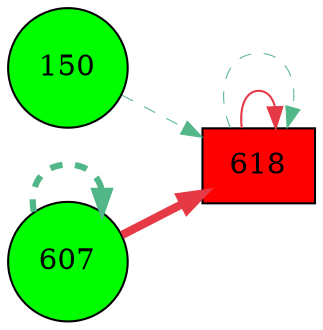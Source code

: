 digraph G{
rankdir=LR;
618 [style=filled, shape=box, fillcolor="#fe0000", label="618"];
150 [style=filled, shape=circle, fillcolor="#00fe00", label="150"];
607 [style=filled, shape=circle, fillcolor="#00fe00", label="607"];
607 -> 618 [color="#e63946",penwidth=4.00];
618 -> 618 [color="#e63946",penwidth=1.00];
618 -> 618 [color="#52b788",style=dashed,penwidth=0.50];
150 -> 618 [color="#52b788",style=dashed,penwidth=0.50];
607 -> 607 [color="#52b788",style=dashed,penwidth=3.00];
}